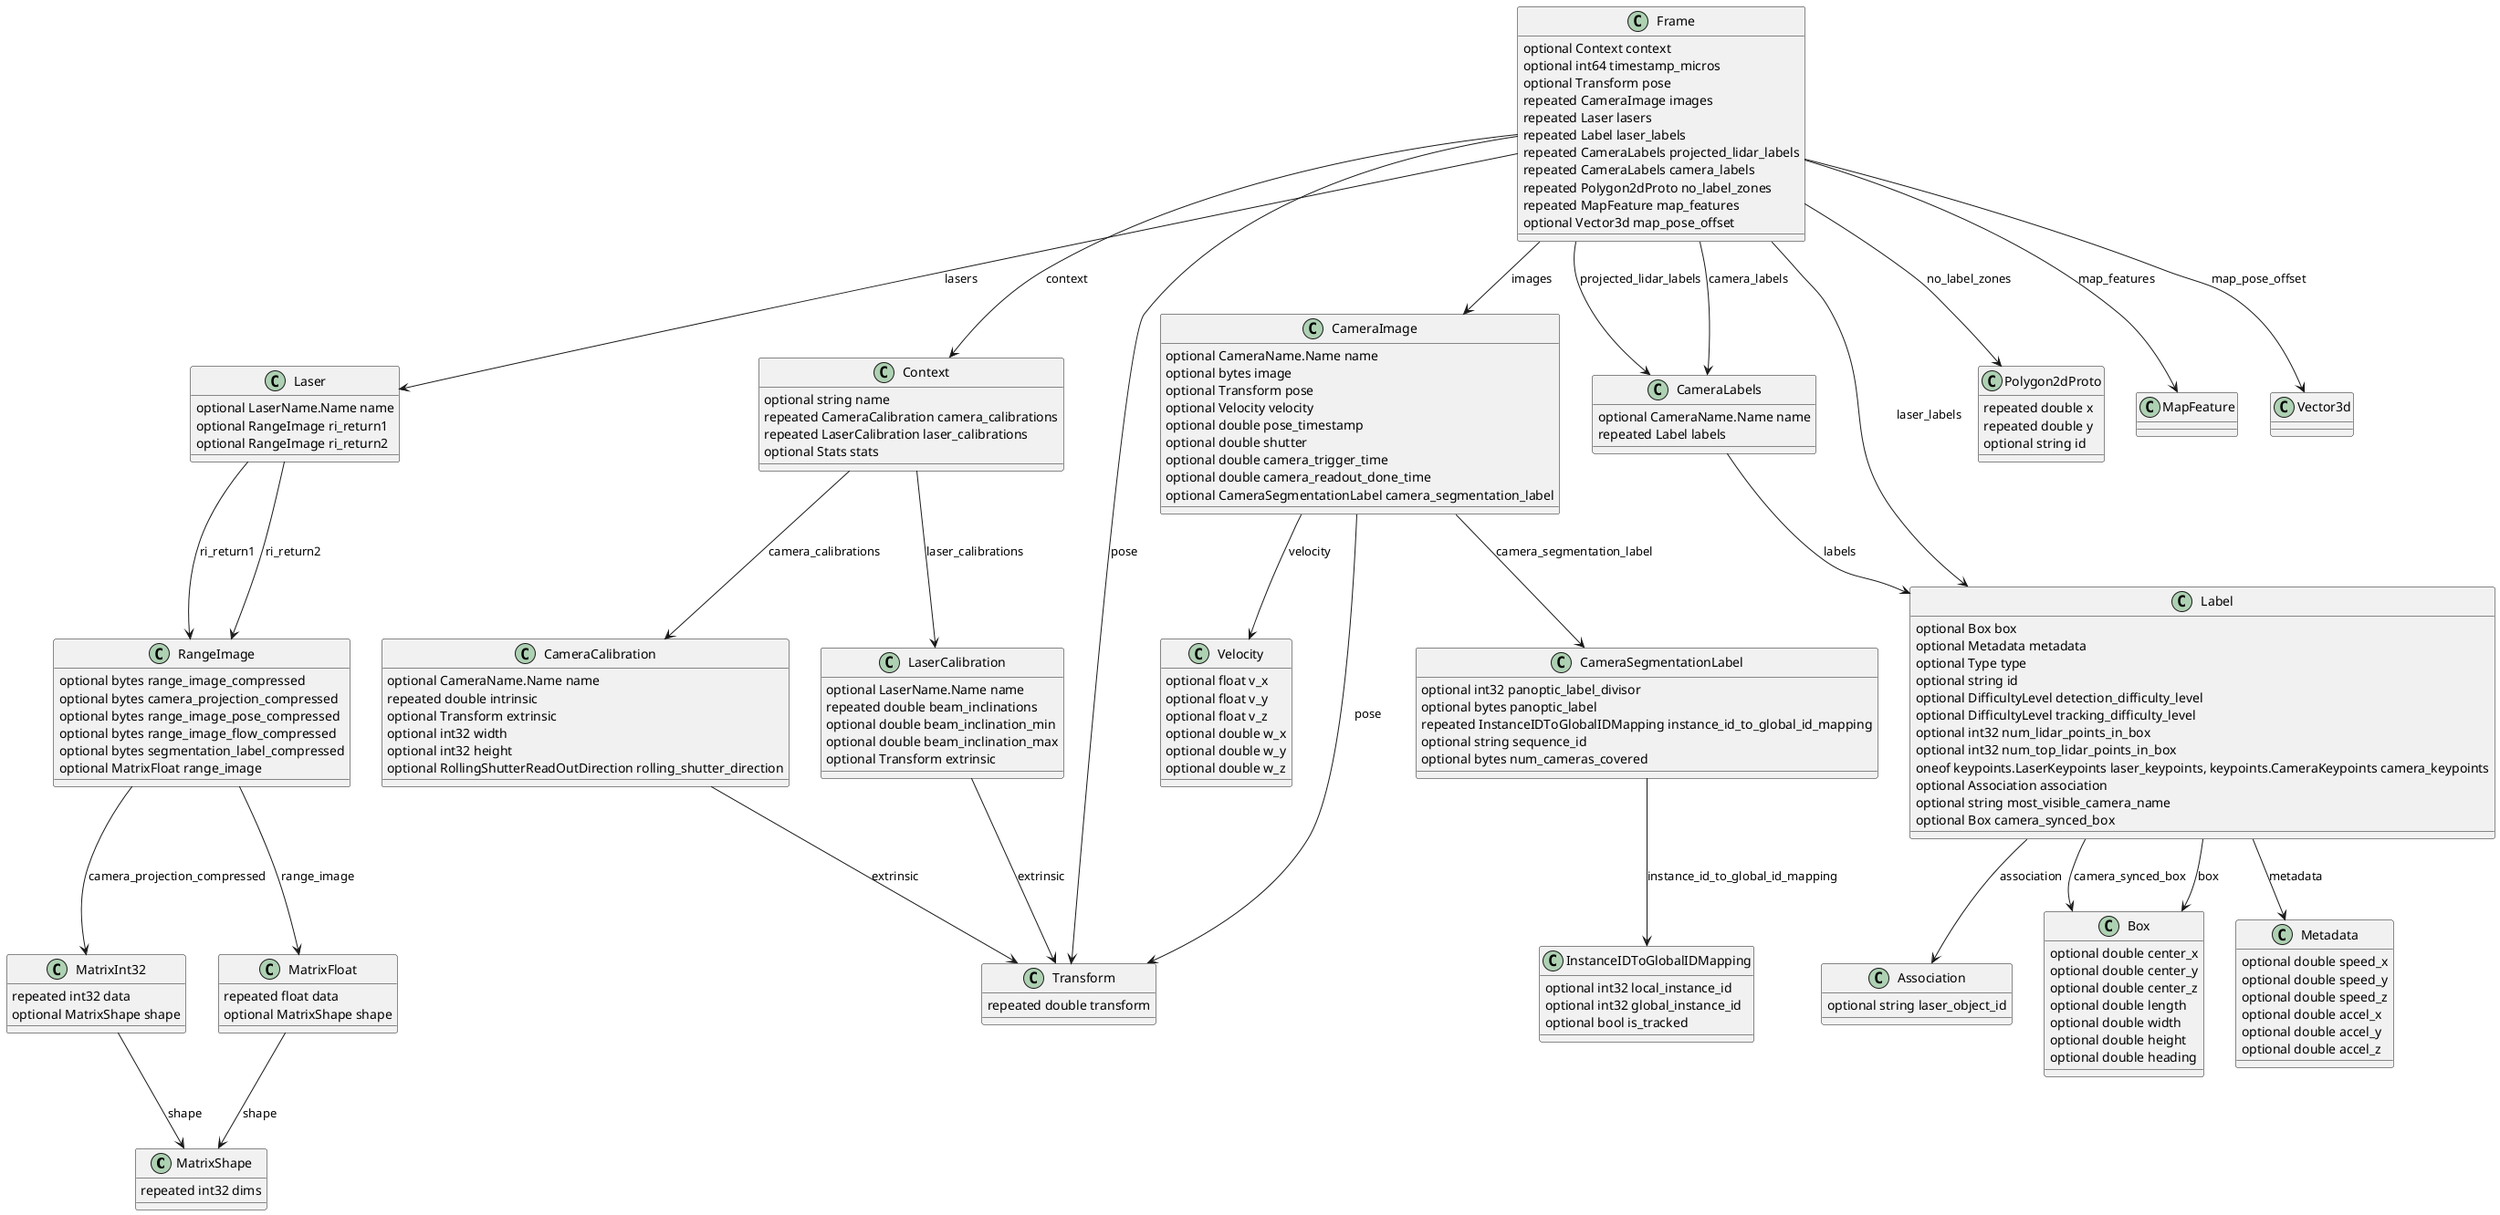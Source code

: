 @startuml
skinparam classAttributeIconSize 0

' Define the classes with attributes
class MatrixShape {
  repeated int32 dims
}

class MatrixFloat {
  repeated float data
  optional MatrixShape shape
}

class MatrixInt32 {
  repeated int32 data
  optional MatrixShape shape
}

class Transform {
  repeated double transform
}

class Velocity {
  optional float v_x
  optional float v_y
  optional float v_z
  optional double w_x
  optional double w_y
  optional double w_z
}

class CameraCalibration {
  optional CameraName.Name name
  repeated double intrinsic
  optional Transform extrinsic
  optional int32 width
  optional int32 height
  optional RollingShutterReadOutDirection rolling_shutter_direction
}

class LaserCalibration {
  optional LaserName.Name name
  repeated double beam_inclinations
  optional double beam_inclination_min
  optional double beam_inclination_max
  optional Transform extrinsic
}

class Context {
  optional string name
  repeated CameraCalibration camera_calibrations
  repeated LaserCalibration laser_calibrations
  optional Stats stats
}

class RangeImage {
  optional bytes range_image_compressed
  optional bytes camera_projection_compressed
  optional bytes range_image_pose_compressed
  optional bytes range_image_flow_compressed
  optional bytes segmentation_label_compressed
  optional MatrixFloat range_image
}

class CameraSegmentationLabel {
  optional int32 panoptic_label_divisor
  optional bytes panoptic_label
  repeated InstanceIDToGlobalIDMapping instance_id_to_global_id_mapping
  optional string sequence_id
  optional bytes num_cameras_covered
}

class InstanceIDToGlobalIDMapping {
  optional int32 local_instance_id
  optional int32 global_instance_id
  optional bool is_tracked
}

class CameraImage {
  optional CameraName.Name name
  optional bytes image
  optional Transform pose
  optional Velocity velocity
  optional double pose_timestamp
  optional double shutter
  optional double camera_trigger_time
  optional double camera_readout_done_time
  optional CameraSegmentationLabel camera_segmentation_label
}

class CameraLabels {
  optional CameraName.Name name
  repeated Label labels
}

class Laser {
  optional LaserName.Name name
  optional RangeImage ri_return1
  optional RangeImage ri_return2
}

class Frame {
  optional Context context
  optional int64 timestamp_micros
  optional Transform pose
  repeated CameraImage images
  repeated Laser lasers
  repeated Label laser_labels
  repeated CameraLabels projected_lidar_labels
  repeated CameraLabels camera_labels
  repeated Polygon2dProto no_label_zones
  repeated MapFeature map_features
  optional Vector3d map_pose_offset
}

class Label {
  optional Box box
  optional Metadata metadata
  optional Type type
  optional string id
  optional DifficultyLevel detection_difficulty_level
  optional DifficultyLevel tracking_difficulty_level
  optional int32 num_lidar_points_in_box
  optional int32 num_top_lidar_points_in_box
  oneof keypoints.LaserKeypoints laser_keypoints, keypoints.CameraKeypoints camera_keypoints
  optional Association association
  optional string most_visible_camera_name
  optional Box camera_synced_box
}

class Box {
  optional double center_x
  optional double center_y
  optional double center_z
  optional double length
  optional double width
  optional double height
  optional double heading
}

class Metadata {
  optional double speed_x
  optional double speed_y
  optional double speed_z
  optional double accel_x
  optional double accel_y
  optional double accel_z
}

class Association {
  optional string laser_object_id
}

class Polygon2dProto {
  repeated double x
  repeated double y
  optional string id
}

' Define relationships
MatrixFloat --> MatrixShape : shape
MatrixInt32 --> MatrixShape : shape
CameraCalibration --> Transform : extrinsic
LaserCalibration --> Transform : extrinsic
Context --> CameraCalibration : camera_calibrations
Context --> LaserCalibration : laser_calibrations
RangeImage --> MatrixFloat : range_image
RangeImage --> MatrixInt32 : camera_projection_compressed
CameraSegmentationLabel --> InstanceIDToGlobalIDMapping : instance_id_to_global_id_mapping
CameraImage --> Transform : pose
CameraImage --> Velocity : velocity
CameraImage --> CameraSegmentationLabel : camera_segmentation_label
CameraLabels --> Label : labels
Laser --> RangeImage : ri_return1
Laser --> RangeImage : ri_return2
Frame --> Context : context
Frame --> Transform : pose
Frame --> CameraImage : images
Frame --> Laser : lasers
Frame --> Label : laser_labels
Frame --> CameraLabels : projected_lidar_labels
Frame --> CameraLabels : camera_labels
Frame --> Polygon2dProto : no_label_zones
Frame --> MapFeature : map_features
Frame --> Vector3d : map_pose_offset
Label --> Box : box
Label --> Metadata : metadata
Label --> Association : association
Label --> Box : camera_synced_box
@enduml
